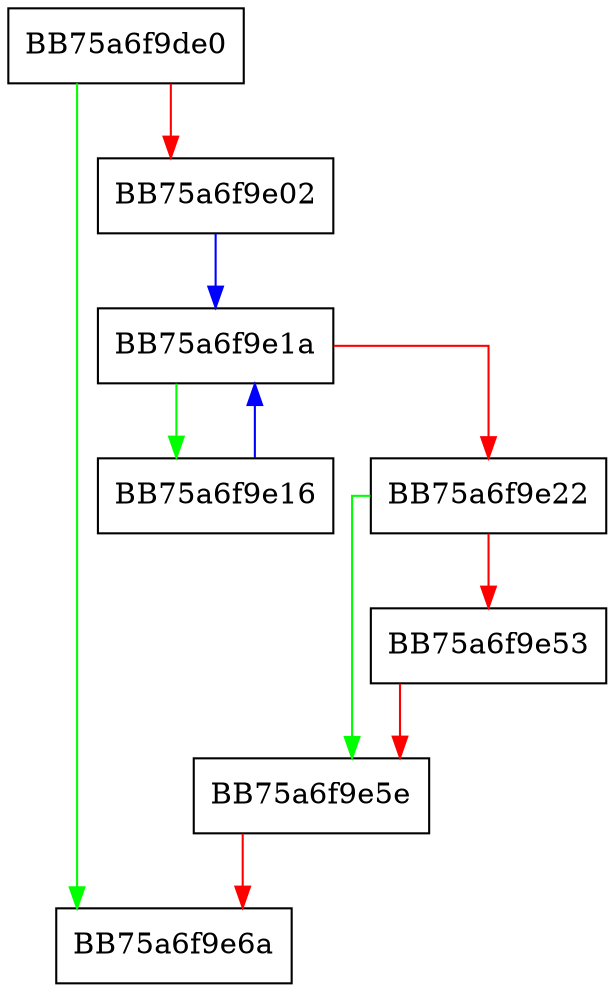 digraph winShmUnmap {
  node [shape="box"];
  graph [splines=ortho];
  BB75a6f9de0 -> BB75a6f9e6a [color="green"];
  BB75a6f9de0 -> BB75a6f9e02 [color="red"];
  BB75a6f9e02 -> BB75a6f9e1a [color="blue"];
  BB75a6f9e16 -> BB75a6f9e1a [color="blue"];
  BB75a6f9e1a -> BB75a6f9e16 [color="green"];
  BB75a6f9e1a -> BB75a6f9e22 [color="red"];
  BB75a6f9e22 -> BB75a6f9e5e [color="green"];
  BB75a6f9e22 -> BB75a6f9e53 [color="red"];
  BB75a6f9e53 -> BB75a6f9e5e [color="red"];
  BB75a6f9e5e -> BB75a6f9e6a [color="red"];
}